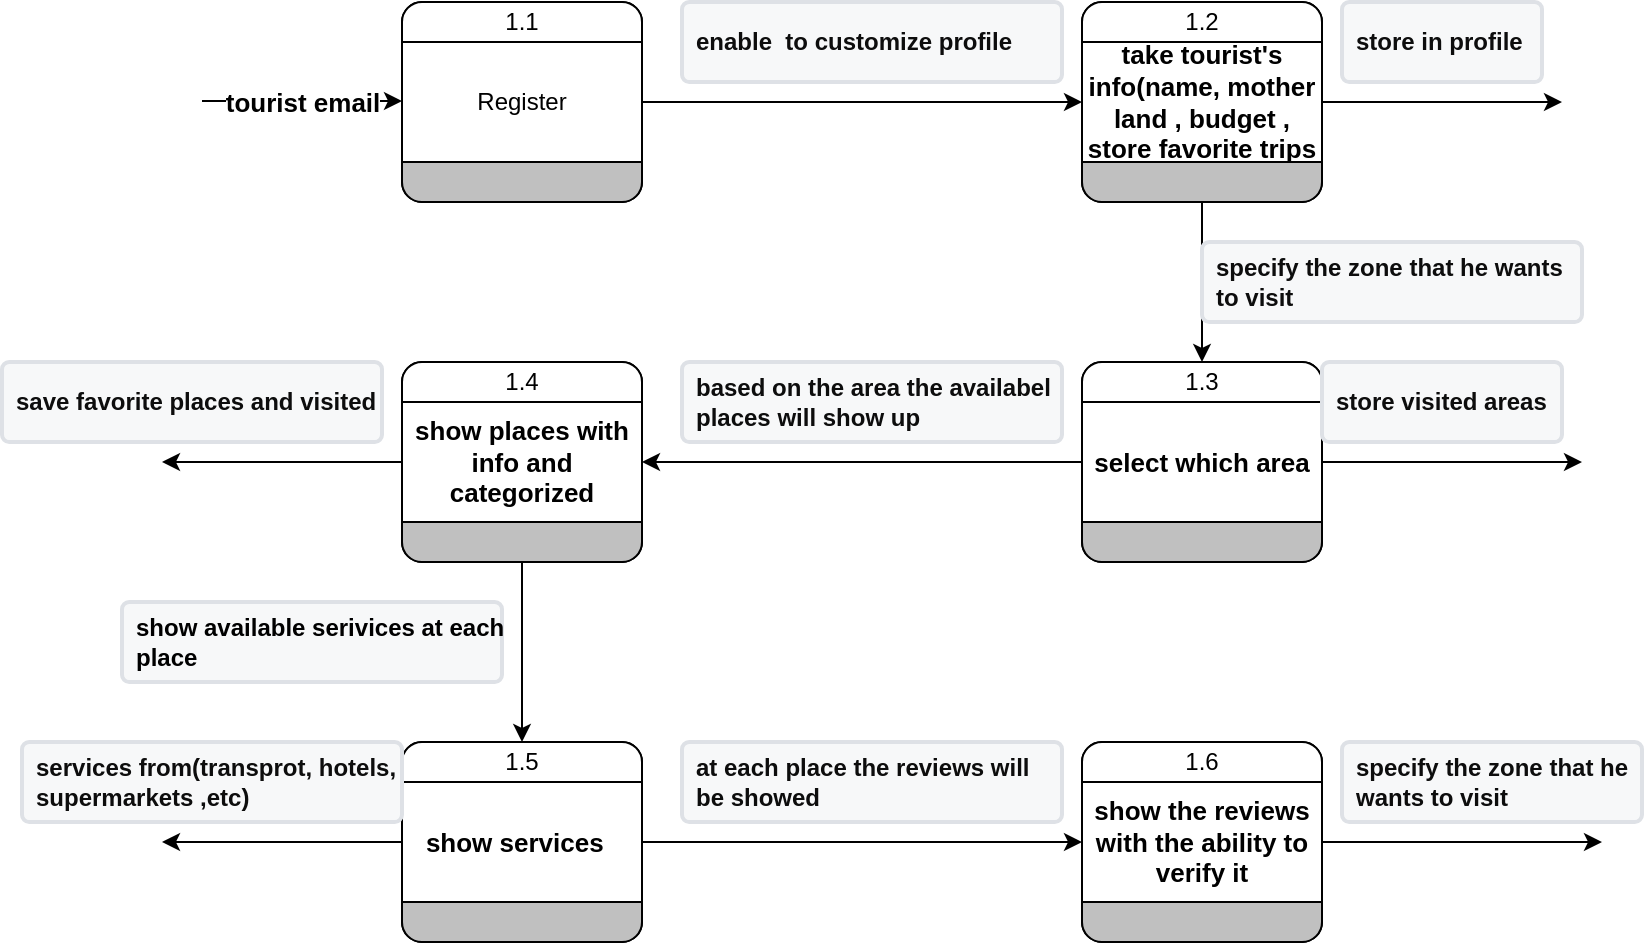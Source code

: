 <mxfile>
    <diagram id="kyMxivjJ16x78xQnU-m5" name="Page-1">
        <mxGraphModel dx="1672" dy="611" grid="1" gridSize="10" guides="1" tooltips="1" connect="1" arrows="1" fold="1" page="1" pageScale="1" pageWidth="850" pageHeight="1400" math="0" shadow="0">
            <root>
                <mxCell id="0"/>
                <mxCell id="1" parent="0"/>
                <mxCell id="33" style="edgeStyle=none;html=1;exitX=1;exitY=0.5;exitDx=0;exitDy=0;entryX=0;entryY=0.5;entryDx=0;entryDy=0;fontSize=13;" parent="1" source="2" target="7" edge="1">
                    <mxGeometry relative="1" as="geometry"/>
                </mxCell>
                <mxCell id="2" value="" style="rounded=1;whiteSpace=wrap;html=1;container=1;collapsible=0;absoluteArcSize=1;arcSize=20;childLayout=stackLayout;horizontal=1;horizontalStack=0;resizeParent=1;resizeParentMax=0;resizeLast=0;" parent="1" vertex="1">
                    <mxGeometry x="190" y="100" width="120" height="100" as="geometry"/>
                </mxCell>
                <mxCell id="3" value="1.1" style="whiteSpace=wrap;connectable=0;html=1;shape=mxgraph.basic.rect;size=10;rectStyle=rounded;bottomRightStyle=square;bottomLeftStyle=square;part=1;" parent="2" vertex="1">
                    <mxGeometry width="120" height="20" as="geometry"/>
                </mxCell>
                <mxCell id="4" value="Register" style="shape=mxgraph.bpmn.task;part=1;taskMarker=abstract;connectable=0;whiteSpace=wrap;html=1;" parent="2" vertex="1">
                    <mxGeometry y="20" width="120" height="60" as="geometry"/>
                </mxCell>
                <mxCell id="5" value="" style="whiteSpace=wrap;connectable=0;html=1;shape=mxgraph.basic.rect;size=10;rectStyle=rounded;topRightStyle=square;topLeftStyle=square;fillColor=#C0C0C0;part=1;" parent="2" vertex="1">
                    <mxGeometry y="80" width="120" height="20" as="geometry"/>
                </mxCell>
                <mxCell id="34" style="edgeStyle=none;html=1;exitX=0.5;exitY=1;exitDx=0;exitDy=0;entryX=0.5;entryY=0;entryDx=0;entryDy=0;fontSize=14;fontColor=#0D0D0D;" parent="1" source="7" target="18" edge="1">
                    <mxGeometry relative="1" as="geometry"/>
                </mxCell>
                <mxCell id="38" style="edgeStyle=none;html=1;exitX=1;exitY=0.5;exitDx=0;exitDy=0;fontSize=14;fontColor=#0D0D0D;" parent="1" source="7" edge="1">
                    <mxGeometry relative="1" as="geometry">
                        <mxPoint x="770" y="150" as="targetPoint"/>
                    </mxGeometry>
                </mxCell>
                <mxCell id="7" value="" style="rounded=1;whiteSpace=wrap;html=1;container=1;collapsible=0;absoluteArcSize=1;arcSize=20;childLayout=stackLayout;horizontal=1;horizontalStack=0;resizeParent=1;resizeParentMax=0;resizeLast=0;" parent="1" vertex="1">
                    <mxGeometry x="530" y="100" width="120" height="100" as="geometry"/>
                </mxCell>
                <mxCell id="8" value="1.2" style="whiteSpace=wrap;connectable=0;html=1;shape=mxgraph.basic.rect;size=10;rectStyle=rounded;bottomRightStyle=square;bottomLeftStyle=square;part=1;" parent="7" vertex="1">
                    <mxGeometry width="120" height="20" as="geometry"/>
                </mxCell>
                <mxCell id="9" value="&lt;b&gt;&lt;font style=&quot;font-size: 13px;&quot;&gt;take tourist's info(name, mother land , budget , store favorite trips&lt;/font&gt;&lt;/b&gt;" style="shape=mxgraph.bpmn.task;part=1;taskMarker=abstract;connectable=0;whiteSpace=wrap;html=1;" parent="7" vertex="1">
                    <mxGeometry y="20" width="120" height="60" as="geometry"/>
                </mxCell>
                <mxCell id="10" value="" style="whiteSpace=wrap;connectable=0;html=1;shape=mxgraph.basic.rect;size=10;rectStyle=rounded;topRightStyle=square;topLeftStyle=square;fillColor=#C0C0C0;part=1;" parent="7" vertex="1">
                    <mxGeometry y="80" width="120" height="20" as="geometry"/>
                </mxCell>
                <mxCell id="40" style="edgeStyle=none;html=1;exitX=0;exitY=0.5;exitDx=0;exitDy=0;fontSize=14;fontColor=#0D0D0D;" parent="1" source="11" edge="1">
                    <mxGeometry relative="1" as="geometry">
                        <mxPoint x="70" y="330" as="targetPoint"/>
                    </mxGeometry>
                </mxCell>
                <mxCell id="44" style="edgeStyle=none;html=1;exitX=0.5;exitY=1;exitDx=0;exitDy=0;entryX=0.5;entryY=0;entryDx=0;entryDy=0;fontSize=14;fontColor=#0D0D0D;" parent="1" source="11" target="22" edge="1">
                    <mxGeometry relative="1" as="geometry"/>
                </mxCell>
                <mxCell id="11" value="" style="rounded=1;whiteSpace=wrap;html=1;container=1;collapsible=0;absoluteArcSize=1;arcSize=20;childLayout=stackLayout;horizontal=1;horizontalStack=0;resizeParent=1;resizeParentMax=0;resizeLast=0;" parent="1" vertex="1">
                    <mxGeometry x="190" y="280" width="120" height="100" as="geometry"/>
                </mxCell>
                <mxCell id="12" value="1.4" style="whiteSpace=wrap;connectable=0;html=1;shape=mxgraph.basic.rect;size=10;rectStyle=rounded;bottomRightStyle=square;bottomLeftStyle=square;part=1;" parent="11" vertex="1">
                    <mxGeometry width="120" height="20" as="geometry"/>
                </mxCell>
                <mxCell id="13" value="&lt;span style=&quot;font-size: 13px;&quot;&gt;&lt;b&gt;show places with info and categorized&lt;/b&gt;&lt;/span&gt;" style="shape=mxgraph.bpmn.task;part=1;taskMarker=abstract;connectable=0;whiteSpace=wrap;html=1;" parent="11" vertex="1">
                    <mxGeometry y="20" width="120" height="60" as="geometry"/>
                </mxCell>
                <mxCell id="14" value="" style="whiteSpace=wrap;connectable=0;html=1;shape=mxgraph.basic.rect;size=10;rectStyle=rounded;topRightStyle=square;topLeftStyle=square;fillColor=#C0C0C0;part=1;" parent="11" vertex="1">
                    <mxGeometry y="80" width="120" height="20" as="geometry"/>
                </mxCell>
                <mxCell id="17" value="&lt;font color=&quot;#0d0d0d&quot;&gt;&lt;b&gt;enable&amp;nbsp; to customize profile&lt;/b&gt;&lt;/font&gt;" style="rounded=1;arcSize=9;fillColor=#F7F8F9;align=left;spacingLeft=5;strokeColor=#DEE1E6;html=1;strokeWidth=2;fontSize=12" parent="1" vertex="1">
                    <mxGeometry x="330" y="100" width="190" height="40" as="geometry"/>
                </mxCell>
                <mxCell id="36" style="edgeStyle=none;html=1;exitX=0;exitY=0.5;exitDx=0;exitDy=0;fontSize=14;fontColor=#0D0D0D;entryX=1;entryY=0.5;entryDx=0;entryDy=0;" parent="1" source="18" target="11" edge="1">
                    <mxGeometry relative="1" as="geometry">
                        <mxPoint x="320" y="330" as="targetPoint"/>
                    </mxGeometry>
                </mxCell>
                <mxCell id="42" style="edgeStyle=none;html=1;exitX=1;exitY=0.5;exitDx=0;exitDy=0;fontSize=14;fontColor=#0D0D0D;" parent="1" source="18" edge="1">
                    <mxGeometry relative="1" as="geometry">
                        <mxPoint x="780" y="330" as="targetPoint"/>
                    </mxGeometry>
                </mxCell>
                <mxCell id="18" value="" style="rounded=1;whiteSpace=wrap;html=1;container=1;collapsible=0;absoluteArcSize=1;arcSize=20;childLayout=stackLayout;horizontal=1;horizontalStack=0;resizeParent=1;resizeParentMax=0;resizeLast=0;" parent="1" vertex="1">
                    <mxGeometry x="530" y="280" width="120" height="100" as="geometry"/>
                </mxCell>
                <mxCell id="19" value="1.3" style="whiteSpace=wrap;connectable=0;html=1;shape=mxgraph.basic.rect;size=10;rectStyle=rounded;bottomRightStyle=square;bottomLeftStyle=square;part=1;" parent="18" vertex="1">
                    <mxGeometry width="120" height="20" as="geometry"/>
                </mxCell>
                <mxCell id="20" value="&lt;span style=&quot;font-size: 13px;&quot;&gt;&lt;b&gt;select which area&lt;/b&gt;&lt;/span&gt;" style="shape=mxgraph.bpmn.task;part=1;taskMarker=abstract;connectable=0;whiteSpace=wrap;html=1;" parent="18" vertex="1">
                    <mxGeometry y="20" width="120" height="60" as="geometry"/>
                </mxCell>
                <mxCell id="21" value="" style="whiteSpace=wrap;connectable=0;html=1;shape=mxgraph.basic.rect;size=10;rectStyle=rounded;topRightStyle=square;topLeftStyle=square;fillColor=#C0C0C0;part=1;" parent="18" vertex="1">
                    <mxGeometry y="80" width="120" height="20" as="geometry"/>
                </mxCell>
                <mxCell id="46" style="edgeStyle=none;html=1;exitX=0;exitY=0.5;exitDx=0;exitDy=0;fontSize=14;fontColor=#000000;" parent="1" source="22" edge="1">
                    <mxGeometry relative="1" as="geometry">
                        <mxPoint x="70" y="520" as="targetPoint"/>
                    </mxGeometry>
                </mxCell>
                <mxCell id="48" style="edgeStyle=none;html=1;exitX=1;exitY=0.5;exitDx=0;exitDy=0;entryX=0;entryY=0.5;entryDx=0;entryDy=0;fontSize=14;fontColor=#000000;" parent="1" source="22" target="26" edge="1">
                    <mxGeometry relative="1" as="geometry"/>
                </mxCell>
                <mxCell id="22" value="" style="rounded=1;whiteSpace=wrap;html=1;container=1;collapsible=0;absoluteArcSize=1;arcSize=20;childLayout=stackLayout;horizontal=1;horizontalStack=0;resizeParent=1;resizeParentMax=0;resizeLast=0;" parent="1" vertex="1">
                    <mxGeometry x="190" y="470" width="120" height="100" as="geometry"/>
                </mxCell>
                <mxCell id="23" value="1.5" style="whiteSpace=wrap;connectable=0;html=1;shape=mxgraph.basic.rect;size=10;rectStyle=rounded;bottomRightStyle=square;bottomLeftStyle=square;part=1;" parent="22" vertex="1">
                    <mxGeometry width="120" height="20" as="geometry"/>
                </mxCell>
                <mxCell id="24" value="&lt;span style=&quot;font-size: 13px;&quot;&gt;&lt;b&gt;show services&amp;nbsp;&amp;nbsp;&lt;/b&gt;&lt;/span&gt;" style="shape=mxgraph.bpmn.task;part=1;taskMarker=abstract;connectable=0;whiteSpace=wrap;html=1;" parent="22" vertex="1">
                    <mxGeometry y="20" width="120" height="60" as="geometry"/>
                </mxCell>
                <mxCell id="25" value="" style="whiteSpace=wrap;connectable=0;html=1;shape=mxgraph.basic.rect;size=10;rectStyle=rounded;topRightStyle=square;topLeftStyle=square;fillColor=#C0C0C0;part=1;" parent="22" vertex="1">
                    <mxGeometry y="80" width="120" height="20" as="geometry"/>
                </mxCell>
                <mxCell id="50" style="edgeStyle=none;html=1;exitX=1;exitY=0.5;exitDx=0;exitDy=0;fontSize=14;fontColor=#000000;" parent="1" source="26" edge="1">
                    <mxGeometry relative="1" as="geometry">
                        <mxPoint x="790" y="520" as="targetPoint"/>
                    </mxGeometry>
                </mxCell>
                <mxCell id="26" value="" style="rounded=1;whiteSpace=wrap;html=1;container=1;collapsible=0;absoluteArcSize=1;arcSize=20;childLayout=stackLayout;horizontal=1;horizontalStack=0;resizeParent=1;resizeParentMax=0;resizeLast=0;" parent="1" vertex="1">
                    <mxGeometry x="530" y="470" width="120" height="100" as="geometry"/>
                </mxCell>
                <mxCell id="27" value="1.6" style="whiteSpace=wrap;connectable=0;html=1;shape=mxgraph.basic.rect;size=10;rectStyle=rounded;bottomRightStyle=square;bottomLeftStyle=square;part=1;" parent="26" vertex="1">
                    <mxGeometry width="120" height="20" as="geometry"/>
                </mxCell>
                <mxCell id="28" value="&lt;span style=&quot;font-size: 13px;&quot;&gt;&lt;b&gt;show the reviews with the ability to verify it&lt;/b&gt;&lt;/span&gt;" style="shape=mxgraph.bpmn.task;part=1;taskMarker=abstract;connectable=0;whiteSpace=wrap;html=1;" parent="26" vertex="1">
                    <mxGeometry y="20" width="120" height="60" as="geometry"/>
                </mxCell>
                <mxCell id="29" value="" style="whiteSpace=wrap;connectable=0;html=1;shape=mxgraph.basic.rect;size=10;rectStyle=rounded;topRightStyle=square;topLeftStyle=square;fillColor=#C0C0C0;part=1;" parent="26" vertex="1">
                    <mxGeometry y="80" width="120" height="20" as="geometry"/>
                </mxCell>
                <mxCell id="31" value="" style="endArrow=classic;html=1;fontSize=13;" parent="1" edge="1">
                    <mxGeometry relative="1" as="geometry">
                        <mxPoint x="90" y="149.5" as="sourcePoint"/>
                        <mxPoint x="190" y="149.5" as="targetPoint"/>
                    </mxGeometry>
                </mxCell>
                <object label="&lt;b&gt;tourist email&lt;/b&gt;" id="32">
                    <mxCell style="edgeLabel;resizable=0;html=1;align=center;verticalAlign=middle;fontSize=13;" parent="31" connectable="0" vertex="1">
                        <mxGeometry relative="1" as="geometry"/>
                    </mxCell>
                </object>
                <mxCell id="35" value="&lt;font color=&quot;#0d0d0d&quot;&gt;&lt;b&gt;specify the zone that he wants&amp;nbsp;&lt;br&gt;to visit&lt;br&gt;&lt;/b&gt;&lt;/font&gt;" style="rounded=1;arcSize=9;fillColor=#F7F8F9;align=left;spacingLeft=5;strokeColor=#DEE1E6;html=1;strokeWidth=2;fontSize=12" parent="1" vertex="1">
                    <mxGeometry x="590" y="220" width="190" height="40" as="geometry"/>
                </mxCell>
                <mxCell id="37" value="&lt;font color=&quot;#0d0d0d&quot;&gt;&lt;b&gt;based on the area the availabel&amp;nbsp;&lt;br&gt;places will show up&lt;br&gt;&lt;/b&gt;&lt;/font&gt;" style="rounded=1;arcSize=9;fillColor=#F7F8F9;align=left;spacingLeft=5;strokeColor=#DEE1E6;html=1;strokeWidth=2;fontSize=12" parent="1" vertex="1">
                    <mxGeometry x="330" y="280" width="190" height="40" as="geometry"/>
                </mxCell>
                <mxCell id="39" value="&lt;font color=&quot;#0d0d0d&quot;&gt;&lt;b&gt;store in profile&lt;br&gt;&lt;/b&gt;&lt;/font&gt;" style="rounded=1;arcSize=9;fillColor=#F7F8F9;align=left;spacingLeft=5;strokeColor=#DEE1E6;html=1;strokeWidth=2;fontSize=12" parent="1" vertex="1">
                    <mxGeometry x="660" y="100" width="100" height="40" as="geometry"/>
                </mxCell>
                <mxCell id="41" value="&lt;font color=&quot;#0d0d0d&quot;&gt;&lt;b&gt;save favorite places and visited&lt;br&gt;&lt;/b&gt;&lt;/font&gt;" style="rounded=1;arcSize=9;fillColor=#F7F8F9;align=left;spacingLeft=5;strokeColor=#DEE1E6;html=1;strokeWidth=2;fontSize=12" parent="1" vertex="1">
                    <mxGeometry x="-10" y="280" width="190" height="40" as="geometry"/>
                </mxCell>
                <mxCell id="43" value="&lt;font color=&quot;#0d0d0d&quot;&gt;&lt;b&gt;store visited areas&lt;br&gt;&lt;/b&gt;&lt;/font&gt;" style="rounded=1;arcSize=9;fillColor=#F7F8F9;align=left;spacingLeft=5;strokeColor=#DEE1E6;html=1;strokeWidth=2;fontSize=12" parent="1" vertex="1">
                    <mxGeometry x="650" y="280" width="120" height="40" as="geometry"/>
                </mxCell>
                <mxCell id="45" value="&lt;font color=&quot;#000000&quot;&gt;&lt;b&gt;show available serivices at each&lt;br&gt;place&lt;br&gt;&lt;/b&gt;&lt;/font&gt;" style="rounded=1;arcSize=9;fillColor=#F7F8F9;align=left;spacingLeft=5;strokeColor=#DEE1E6;html=1;strokeWidth=2;fontSize=12" parent="1" vertex="1">
                    <mxGeometry x="50" y="400" width="190" height="40" as="geometry"/>
                </mxCell>
                <mxCell id="47" value="&lt;font color=&quot;#0d0d0d&quot;&gt;&lt;b&gt;services from(transprot, hotels,&lt;br&gt;supermarkets ,etc)&lt;br&gt;&lt;/b&gt;&lt;/font&gt;" style="rounded=1;arcSize=9;fillColor=#F7F8F9;align=left;spacingLeft=5;strokeColor=#DEE1E6;html=1;strokeWidth=2;fontSize=12" parent="1" vertex="1">
                    <mxGeometry y="470" width="190" height="40" as="geometry"/>
                </mxCell>
                <mxCell id="49" value="&lt;font color=&quot;#0d0d0d&quot;&gt;&lt;b&gt;at each place the reviews will&lt;br&gt;be showed&lt;br&gt;&lt;/b&gt;&lt;/font&gt;" style="rounded=1;arcSize=9;fillColor=#F7F8F9;align=left;spacingLeft=5;strokeColor=#DEE1E6;html=1;strokeWidth=2;fontSize=12" parent="1" vertex="1">
                    <mxGeometry x="330" y="470" width="190" height="40" as="geometry"/>
                </mxCell>
                <mxCell id="51" value="&lt;font color=&quot;#0d0d0d&quot;&gt;&lt;b&gt;specify the zone that he &lt;br&gt;wants&amp;nbsp;to visit&lt;br&gt;&lt;/b&gt;&lt;/font&gt;" style="rounded=1;arcSize=9;fillColor=#F7F8F9;align=left;spacingLeft=5;strokeColor=#DEE1E6;html=1;strokeWidth=2;fontSize=12" parent="1" vertex="1">
                    <mxGeometry x="660" y="470" width="150" height="40" as="geometry"/>
                </mxCell>
            </root>
        </mxGraphModel>
    </diagram>
</mxfile>